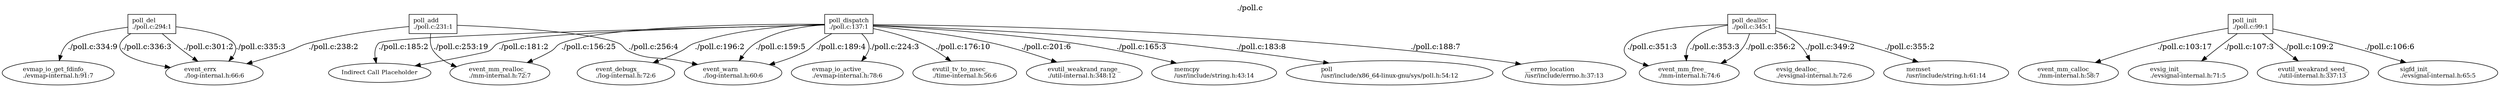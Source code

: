 digraph GRAPH_0 {

  // Generated by Graph::Easy 0.76 at Thu Jan 25 07:04:08 2024

  edge [ arrowhead=normal ];
  graph [ label="./poll.c", labelloc=top ];
  node [
    fillcolor=white,
    fontsize=11,
    shape=box,
    style=filled ];

  "./poll.c:poll_add" [ label="poll_add\l./poll.c:231:1\l" ]
  "./poll.c:poll_dealloc" [ label="poll_dealloc\l./poll.c:345:1\l" ]
  "./poll.c:poll_del" [ label="poll_del\l./poll.c:294:1\l" ]
  "./poll.c:poll_dispatch" [ label="poll_dispatch\l./poll.c:137:1\l" ]
  "./poll.c:poll_init" [ label="poll_init\l./poll.c:99:1\l" ]
  __errno_location [ label="__errno_location\l/usr/include/errno.h:37:13\l", shape=ellipse ]
  __indirect_call [ label="Indirect Call Placeholder\l", shape=ellipse ]
  event_debugx_ [ label="event_debugx_\l./log-internal.h:72:6\l", shape=ellipse ]
  event_errx [ label="event_errx\l./log-internal.h:66:6\l", shape=ellipse ]
  event_mm_calloc_ [ label="event_mm_calloc_\l./mm-internal.h:58:7\l", shape=ellipse ]
  event_mm_free_ [ label="event_mm_free_\l./mm-internal.h:74:6\l", shape=ellipse ]
  event_mm_realloc_ [ label="event_mm_realloc_\l./mm-internal.h:72:7\l", shape=ellipse ]
  event_warn [ label="event_warn\l./log-internal.h:60:6\l", shape=ellipse ]
  evmap_io_active_ [ label="evmap_io_active_\l./evmap-internal.h:78:6\l", shape=ellipse ]
  evmap_io_get_fdinfo_ [ label="evmap_io_get_fdinfo_\l./evmap-internal.h:91:7\l", shape=ellipse ]
  evsig_dealloc_ [ label="evsig_dealloc_\l./evsignal-internal.h:72:6\l", shape=ellipse ]
  evsig_init_ [ label="evsig_init_\l./evsignal-internal.h:71:5\l", shape=ellipse ]
  evutil_tv_to_msec_ [ label="evutil_tv_to_msec_\l./time-internal.h:56:6\l", shape=ellipse ]
  evutil_weakrand_range_ [ label="evutil_weakrand_range_\l./util-internal.h:348:12\l", shape=ellipse ]
  evutil_weakrand_seed_ [ label="evutil_weakrand_seed_\l./util-internal.h:337:13\l", shape=ellipse ]
  memcpy [ label="memcpy\l/usr/include/string.h:43:14\l", shape=ellipse ]
  memset [ label="memset\l/usr/include/string.h:61:14\l", shape=ellipse ]
  poll [ label="poll\l/usr/include/x86_64-linux-gnu/sys/poll.h:54:12\l", shape=ellipse ]
  sigfd_init_ [ label="sigfd_init_\l./evsignal-internal.h:65:5\l", shape=ellipse ]

  "./poll.c:poll_init" -> evutil_weakrand_seed_ [ color="#000000", fontcolor="#000000", label="./poll.c:109:2" ]
  "./poll.c:poll_init" -> evsig_init_ [ color="#000000", fontcolor="#000000", label="./poll.c:107:3" ]
  "./poll.c:poll_init" -> sigfd_init_ [ color="#000000", fontcolor="#000000", label="./poll.c:106:6" ]
  "./poll.c:poll_init" -> event_mm_calloc_ [ color="#000000", fontcolor="#000000", label="./poll.c:103:17" ]
  "./poll.c:poll_dispatch" -> evmap_io_active_ [ color="#000000", fontcolor="#000000", label="./poll.c:224:3" ]
  "./poll.c:poll_dispatch" -> evutil_weakrand_range_ [ color="#000000", fontcolor="#000000", label="./poll.c:201:6" ]
  "./poll.c:poll_dispatch" -> event_debugx_ [ color="#000000", fontcolor="#000000", label="./poll.c:196:2" ]
  "./poll.c:poll_dispatch" -> __errno_location [ color="#000000", fontcolor="#000000", label="./poll.c:188:7" ]
  "./poll.c:poll_dispatch" -> poll [ color="#000000", fontcolor="#000000", label="./poll.c:183:8" ]
  "./poll.c:poll_dispatch" -> __indirect_call [ color="#000000", fontcolor="#000000", label="./poll.c:181:2" ]
  "./poll.c:poll_dispatch" -> __indirect_call [ color="#000000", fontcolor="#000000", label="./poll.c:185:2" ]
  "./poll.c:poll_dispatch" -> evutil_tv_to_msec_ [ color="#000000", fontcolor="#000000", label="./poll.c:176:10" ]
  "./poll.c:poll_dispatch" -> memcpy [ color="#000000", fontcolor="#000000", label="./poll.c:165:3" ]
  "./poll.c:poll_dispatch" -> event_warn [ color="#000000", fontcolor="#000000", label="./poll.c:159:5" ]
  "./poll.c:poll_dispatch" -> event_warn [ color="#000000", fontcolor="#000000", label="./poll.c:189:4" ]
  "./poll.c:poll_dispatch" -> event_mm_realloc_ [ color="#000000", fontcolor="#000000", label="./poll.c:156:25" ]
  "./poll.c:poll_add" -> event_errx [ color="#000000", fontcolor="#000000", label="./poll.c:238:2" ]
  "./poll.c:poll_add" -> event_warn [ color="#000000", fontcolor="#000000", label="./poll.c:256:4" ]
  "./poll.c:poll_add" -> event_mm_realloc_ [ color="#000000", fontcolor="#000000", label="./poll.c:253:19" ]
  "./poll.c:poll_del" -> evmap_io_get_fdinfo_ [ color="#000000", fontcolor="#000000", label="./poll.c:334:9" ]
  "./poll.c:poll_del" -> event_errx [ color="#000000", fontcolor="#000000", label="./poll.c:301:2" ]
  "./poll.c:poll_del" -> event_errx [ color="#000000", fontcolor="#000000", label="./poll.c:335:3" ]
  "./poll.c:poll_del" -> event_errx [ color="#000000", fontcolor="#000000", label="./poll.c:336:3" ]
  "./poll.c:poll_dealloc" -> memset [ color="#000000", fontcolor="#000000", label="./poll.c:355:2" ]
  "./poll.c:poll_dealloc" -> event_mm_free_ [ color="#000000", fontcolor="#000000", label="./poll.c:351:3" ]
  "./poll.c:poll_dealloc" -> event_mm_free_ [ color="#000000", fontcolor="#000000", label="./poll.c:353:3" ]
  "./poll.c:poll_dealloc" -> event_mm_free_ [ color="#000000", fontcolor="#000000", label="./poll.c:356:2" ]
  "./poll.c:poll_dealloc" -> evsig_dealloc_ [ color="#000000", fontcolor="#000000", label="./poll.c:349:2" ]

}
